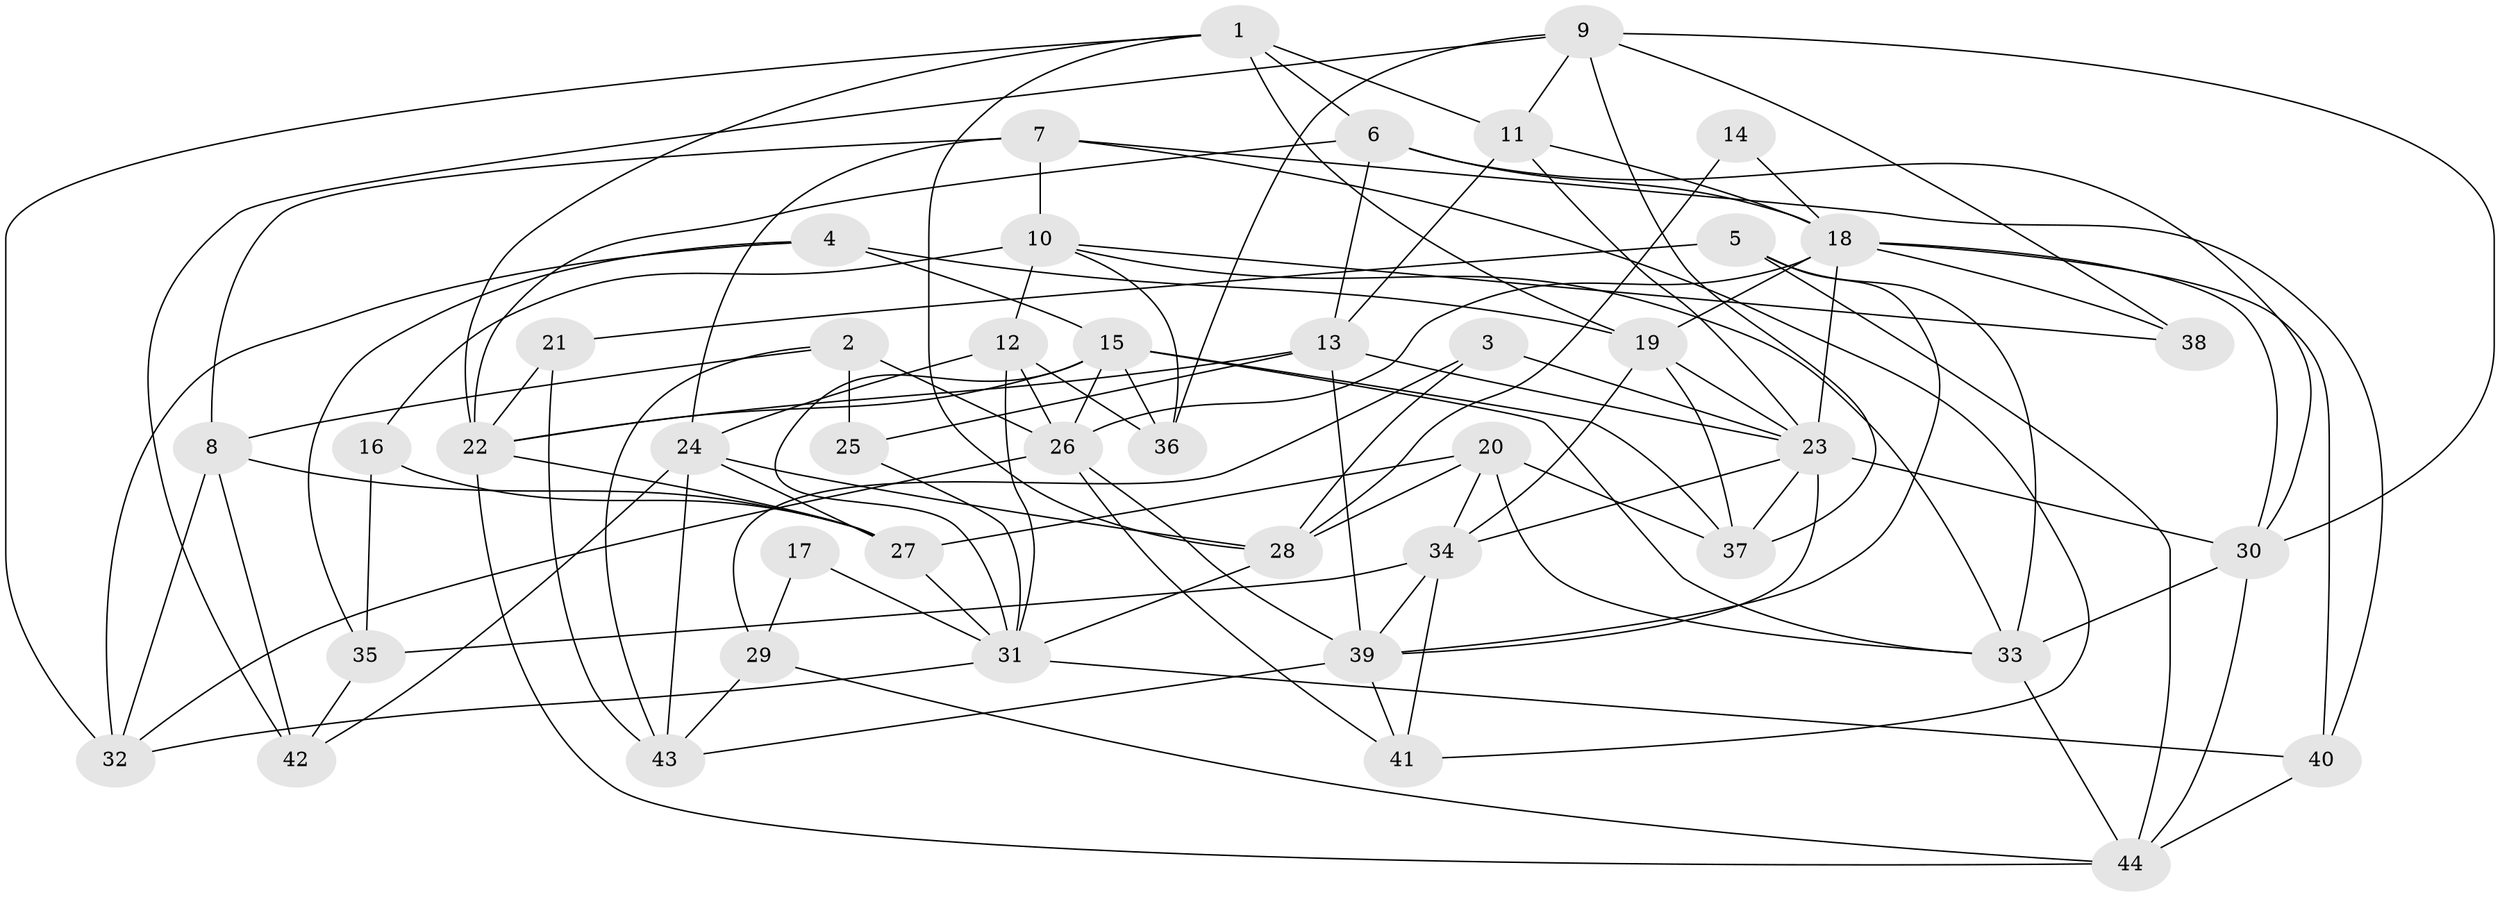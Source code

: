 // original degree distribution, {2: 0.14772727272727273, 3: 0.3068181818181818, 5: 0.20454545454545456, 4: 0.18181818181818182, 6: 0.10227272727272728, 8: 0.022727272727272728, 7: 0.03409090909090909}
// Generated by graph-tools (version 1.1) at 2025/02/03/09/25 03:02:09]
// undirected, 44 vertices, 113 edges
graph export_dot {
graph [start="1"]
  node [color=gray90,style=filled];
  1;
  2;
  3;
  4;
  5;
  6;
  7;
  8;
  9;
  10;
  11;
  12;
  13;
  14;
  15;
  16;
  17;
  18;
  19;
  20;
  21;
  22;
  23;
  24;
  25;
  26;
  27;
  28;
  29;
  30;
  31;
  32;
  33;
  34;
  35;
  36;
  37;
  38;
  39;
  40;
  41;
  42;
  43;
  44;
  1 -- 6 [weight=1.0];
  1 -- 11 [weight=1.0];
  1 -- 19 [weight=2.0];
  1 -- 22 [weight=1.0];
  1 -- 28 [weight=1.0];
  1 -- 32 [weight=1.0];
  2 -- 8 [weight=1.0];
  2 -- 25 [weight=1.0];
  2 -- 26 [weight=2.0];
  2 -- 43 [weight=1.0];
  3 -- 23 [weight=2.0];
  3 -- 28 [weight=1.0];
  3 -- 29 [weight=1.0];
  4 -- 15 [weight=1.0];
  4 -- 19 [weight=1.0];
  4 -- 32 [weight=1.0];
  4 -- 35 [weight=1.0];
  5 -- 21 [weight=1.0];
  5 -- 33 [weight=1.0];
  5 -- 39 [weight=1.0];
  5 -- 44 [weight=1.0];
  6 -- 13 [weight=1.0];
  6 -- 18 [weight=1.0];
  6 -- 22 [weight=1.0];
  6 -- 30 [weight=1.0];
  7 -- 8 [weight=1.0];
  7 -- 10 [weight=1.0];
  7 -- 24 [weight=1.0];
  7 -- 40 [weight=1.0];
  7 -- 41 [weight=1.0];
  8 -- 27 [weight=1.0];
  8 -- 32 [weight=1.0];
  8 -- 42 [weight=1.0];
  9 -- 11 [weight=1.0];
  9 -- 30 [weight=1.0];
  9 -- 36 [weight=1.0];
  9 -- 37 [weight=1.0];
  9 -- 38 [weight=1.0];
  9 -- 42 [weight=1.0];
  10 -- 12 [weight=1.0];
  10 -- 16 [weight=2.0];
  10 -- 33 [weight=1.0];
  10 -- 36 [weight=1.0];
  10 -- 38 [weight=1.0];
  11 -- 13 [weight=1.0];
  11 -- 18 [weight=1.0];
  11 -- 23 [weight=1.0];
  12 -- 24 [weight=1.0];
  12 -- 26 [weight=1.0];
  12 -- 31 [weight=1.0];
  12 -- 36 [weight=1.0];
  13 -- 22 [weight=1.0];
  13 -- 23 [weight=1.0];
  13 -- 25 [weight=1.0];
  13 -- 39 [weight=1.0];
  14 -- 18 [weight=1.0];
  14 -- 28 [weight=2.0];
  15 -- 22 [weight=1.0];
  15 -- 26 [weight=1.0];
  15 -- 31 [weight=1.0];
  15 -- 33 [weight=1.0];
  15 -- 36 [weight=1.0];
  15 -- 37 [weight=1.0];
  16 -- 27 [weight=1.0];
  16 -- 35 [weight=2.0];
  17 -- 29 [weight=1.0];
  17 -- 31 [weight=1.0];
  18 -- 19 [weight=1.0];
  18 -- 23 [weight=2.0];
  18 -- 26 [weight=2.0];
  18 -- 30 [weight=1.0];
  18 -- 38 [weight=1.0];
  18 -- 40 [weight=1.0];
  19 -- 23 [weight=1.0];
  19 -- 34 [weight=2.0];
  19 -- 37 [weight=1.0];
  20 -- 27 [weight=1.0];
  20 -- 28 [weight=1.0];
  20 -- 33 [weight=1.0];
  20 -- 34 [weight=1.0];
  20 -- 37 [weight=1.0];
  21 -- 22 [weight=1.0];
  21 -- 43 [weight=1.0];
  22 -- 27 [weight=2.0];
  22 -- 44 [weight=1.0];
  23 -- 30 [weight=1.0];
  23 -- 34 [weight=1.0];
  23 -- 37 [weight=2.0];
  23 -- 39 [weight=1.0];
  24 -- 27 [weight=1.0];
  24 -- 28 [weight=1.0];
  24 -- 42 [weight=1.0];
  24 -- 43 [weight=1.0];
  25 -- 31 [weight=1.0];
  26 -- 32 [weight=1.0];
  26 -- 39 [weight=1.0];
  26 -- 41 [weight=1.0];
  27 -- 31 [weight=1.0];
  28 -- 31 [weight=1.0];
  29 -- 43 [weight=1.0];
  29 -- 44 [weight=1.0];
  30 -- 33 [weight=1.0];
  30 -- 44 [weight=1.0];
  31 -- 32 [weight=1.0];
  31 -- 40 [weight=1.0];
  33 -- 44 [weight=1.0];
  34 -- 35 [weight=1.0];
  34 -- 39 [weight=1.0];
  34 -- 41 [weight=1.0];
  35 -- 42 [weight=1.0];
  39 -- 41 [weight=1.0];
  39 -- 43 [weight=1.0];
  40 -- 44 [weight=1.0];
}
